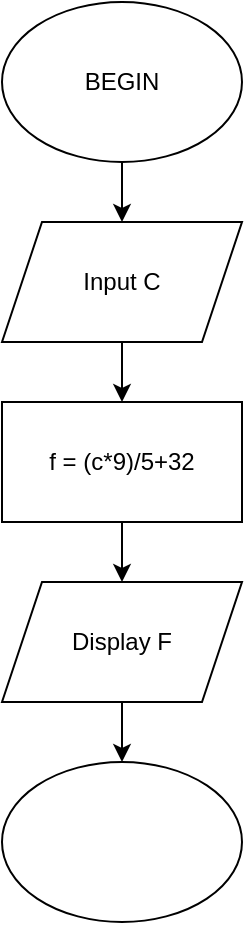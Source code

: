 <mxfile version="21.3.7" type="device">
  <diagram name="Trang-1" id="VfQyAKDRsD8hTh6thQVx">
    <mxGraphModel dx="794" dy="516" grid="1" gridSize="10" guides="1" tooltips="1" connect="1" arrows="1" fold="1" page="1" pageScale="1" pageWidth="827" pageHeight="1169" math="0" shadow="0">
      <root>
        <mxCell id="0" />
        <mxCell id="1" parent="0" />
        <mxCell id="WI4cZhmf5X80gLliCzwb-1" value="" style="ellipse;whiteSpace=wrap;html=1;" vertex="1" parent="1">
          <mxGeometry x="354" y="390" width="120" height="80" as="geometry" />
        </mxCell>
        <mxCell id="WI4cZhmf5X80gLliCzwb-6" value="" style="edgeStyle=orthogonalEdgeStyle;rounded=0;orthogonalLoop=1;jettySize=auto;html=1;" edge="1" parent="1" source="WI4cZhmf5X80gLliCzwb-2" target="WI4cZhmf5X80gLliCzwb-4">
          <mxGeometry relative="1" as="geometry" />
        </mxCell>
        <mxCell id="WI4cZhmf5X80gLliCzwb-2" value="BEGIN" style="ellipse;whiteSpace=wrap;html=1;" vertex="1" parent="1">
          <mxGeometry x="354" y="10" width="120" height="80" as="geometry" />
        </mxCell>
        <mxCell id="WI4cZhmf5X80gLliCzwb-9" value="" style="edgeStyle=orthogonalEdgeStyle;rounded=0;orthogonalLoop=1;jettySize=auto;html=1;" edge="1" parent="1" source="WI4cZhmf5X80gLliCzwb-3" target="WI4cZhmf5X80gLliCzwb-1">
          <mxGeometry relative="1" as="geometry" />
        </mxCell>
        <mxCell id="WI4cZhmf5X80gLliCzwb-3" value="Display F" style="shape=parallelogram;perimeter=parallelogramPerimeter;whiteSpace=wrap;html=1;fixedSize=1;" vertex="1" parent="1">
          <mxGeometry x="354" y="300" width="120" height="60" as="geometry" />
        </mxCell>
        <mxCell id="WI4cZhmf5X80gLliCzwb-7" value="" style="edgeStyle=orthogonalEdgeStyle;rounded=0;orthogonalLoop=1;jettySize=auto;html=1;" edge="1" parent="1" source="WI4cZhmf5X80gLliCzwb-4" target="WI4cZhmf5X80gLliCzwb-5">
          <mxGeometry relative="1" as="geometry" />
        </mxCell>
        <mxCell id="WI4cZhmf5X80gLliCzwb-4" value="Input C" style="shape=parallelogram;perimeter=parallelogramPerimeter;whiteSpace=wrap;html=1;fixedSize=1;" vertex="1" parent="1">
          <mxGeometry x="354" y="120" width="120" height="60" as="geometry" />
        </mxCell>
        <mxCell id="WI4cZhmf5X80gLliCzwb-8" value="" style="edgeStyle=orthogonalEdgeStyle;rounded=0;orthogonalLoop=1;jettySize=auto;html=1;" edge="1" parent="1" source="WI4cZhmf5X80gLliCzwb-5" target="WI4cZhmf5X80gLliCzwb-3">
          <mxGeometry relative="1" as="geometry" />
        </mxCell>
        <mxCell id="WI4cZhmf5X80gLliCzwb-5" value="f = (c*9)/5+32" style="rounded=0;whiteSpace=wrap;html=1;" vertex="1" parent="1">
          <mxGeometry x="354" y="210" width="120" height="60" as="geometry" />
        </mxCell>
      </root>
    </mxGraphModel>
  </diagram>
</mxfile>
